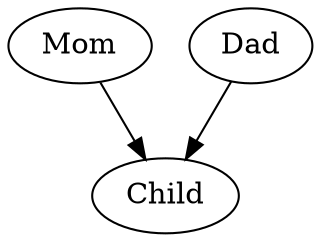 digraph ModelA {
  mom [label="Mom"];
  dad [label="Dad"];
  child [label="Child"];
  mom -> child;
  dad -> child;
}
